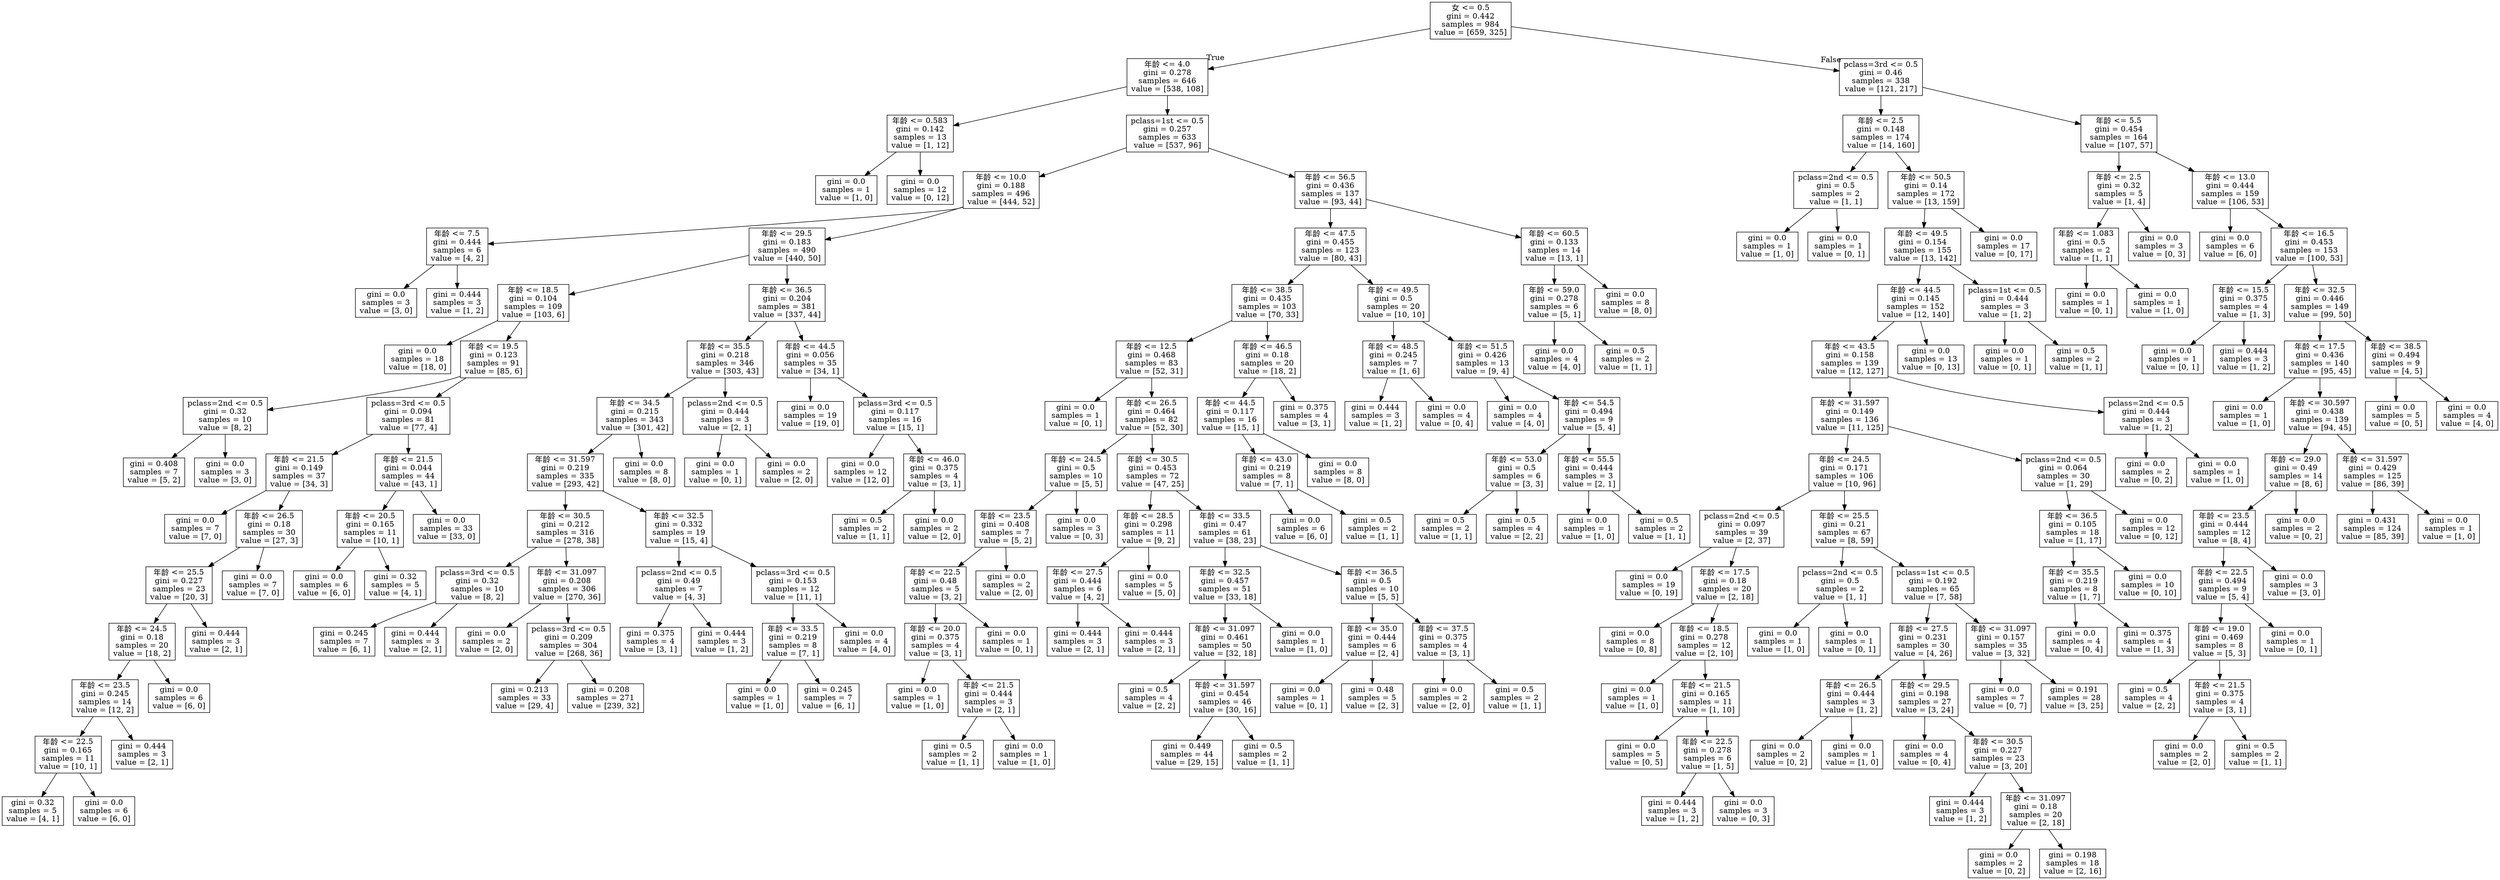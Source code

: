digraph Tree {
node [shape=box] ;
0 [label="女 <= 0.5\ngini = 0.442\nsamples = 984\nvalue = [659, 325]"] ;
1 [label="年龄 <= 4.0\ngini = 0.278\nsamples = 646\nvalue = [538, 108]"] ;
0 -> 1 [labeldistance=2.5, labelangle=45, headlabel="True"] ;
2 [label="年龄 <= 0.583\ngini = 0.142\nsamples = 13\nvalue = [1, 12]"] ;
1 -> 2 ;
3 [label="gini = 0.0\nsamples = 1\nvalue = [1, 0]"] ;
2 -> 3 ;
4 [label="gini = 0.0\nsamples = 12\nvalue = [0, 12]"] ;
2 -> 4 ;
5 [label="pclass=1st <= 0.5\ngini = 0.257\nsamples = 633\nvalue = [537, 96]"] ;
1 -> 5 ;
6 [label="年龄 <= 10.0\ngini = 0.188\nsamples = 496\nvalue = [444, 52]"] ;
5 -> 6 ;
7 [label="年龄 <= 7.5\ngini = 0.444\nsamples = 6\nvalue = [4, 2]"] ;
6 -> 7 ;
8 [label="gini = 0.0\nsamples = 3\nvalue = [3, 0]"] ;
7 -> 8 ;
9 [label="gini = 0.444\nsamples = 3\nvalue = [1, 2]"] ;
7 -> 9 ;
10 [label="年龄 <= 29.5\ngini = 0.183\nsamples = 490\nvalue = [440, 50]"] ;
6 -> 10 ;
11 [label="年龄 <= 18.5\ngini = 0.104\nsamples = 109\nvalue = [103, 6]"] ;
10 -> 11 ;
12 [label="gini = 0.0\nsamples = 18\nvalue = [18, 0]"] ;
11 -> 12 ;
13 [label="年龄 <= 19.5\ngini = 0.123\nsamples = 91\nvalue = [85, 6]"] ;
11 -> 13 ;
14 [label="pclass=2nd <= 0.5\ngini = 0.32\nsamples = 10\nvalue = [8, 2]"] ;
13 -> 14 ;
15 [label="gini = 0.408\nsamples = 7\nvalue = [5, 2]"] ;
14 -> 15 ;
16 [label="gini = 0.0\nsamples = 3\nvalue = [3, 0]"] ;
14 -> 16 ;
17 [label="pclass=3rd <= 0.5\ngini = 0.094\nsamples = 81\nvalue = [77, 4]"] ;
13 -> 17 ;
18 [label="年龄 <= 21.5\ngini = 0.149\nsamples = 37\nvalue = [34, 3]"] ;
17 -> 18 ;
19 [label="gini = 0.0\nsamples = 7\nvalue = [7, 0]"] ;
18 -> 19 ;
20 [label="年龄 <= 26.5\ngini = 0.18\nsamples = 30\nvalue = [27, 3]"] ;
18 -> 20 ;
21 [label="年龄 <= 25.5\ngini = 0.227\nsamples = 23\nvalue = [20, 3]"] ;
20 -> 21 ;
22 [label="年龄 <= 24.5\ngini = 0.18\nsamples = 20\nvalue = [18, 2]"] ;
21 -> 22 ;
23 [label="年龄 <= 23.5\ngini = 0.245\nsamples = 14\nvalue = [12, 2]"] ;
22 -> 23 ;
24 [label="年龄 <= 22.5\ngini = 0.165\nsamples = 11\nvalue = [10, 1]"] ;
23 -> 24 ;
25 [label="gini = 0.32\nsamples = 5\nvalue = [4, 1]"] ;
24 -> 25 ;
26 [label="gini = 0.0\nsamples = 6\nvalue = [6, 0]"] ;
24 -> 26 ;
27 [label="gini = 0.444\nsamples = 3\nvalue = [2, 1]"] ;
23 -> 27 ;
28 [label="gini = 0.0\nsamples = 6\nvalue = [6, 0]"] ;
22 -> 28 ;
29 [label="gini = 0.444\nsamples = 3\nvalue = [2, 1]"] ;
21 -> 29 ;
30 [label="gini = 0.0\nsamples = 7\nvalue = [7, 0]"] ;
20 -> 30 ;
31 [label="年龄 <= 21.5\ngini = 0.044\nsamples = 44\nvalue = [43, 1]"] ;
17 -> 31 ;
32 [label="年龄 <= 20.5\ngini = 0.165\nsamples = 11\nvalue = [10, 1]"] ;
31 -> 32 ;
33 [label="gini = 0.0\nsamples = 6\nvalue = [6, 0]"] ;
32 -> 33 ;
34 [label="gini = 0.32\nsamples = 5\nvalue = [4, 1]"] ;
32 -> 34 ;
35 [label="gini = 0.0\nsamples = 33\nvalue = [33, 0]"] ;
31 -> 35 ;
36 [label="年龄 <= 36.5\ngini = 0.204\nsamples = 381\nvalue = [337, 44]"] ;
10 -> 36 ;
37 [label="年龄 <= 35.5\ngini = 0.218\nsamples = 346\nvalue = [303, 43]"] ;
36 -> 37 ;
38 [label="年龄 <= 34.5\ngini = 0.215\nsamples = 343\nvalue = [301, 42]"] ;
37 -> 38 ;
39 [label="年龄 <= 31.597\ngini = 0.219\nsamples = 335\nvalue = [293, 42]"] ;
38 -> 39 ;
40 [label="年龄 <= 30.5\ngini = 0.212\nsamples = 316\nvalue = [278, 38]"] ;
39 -> 40 ;
41 [label="pclass=3rd <= 0.5\ngini = 0.32\nsamples = 10\nvalue = [8, 2]"] ;
40 -> 41 ;
42 [label="gini = 0.245\nsamples = 7\nvalue = [6, 1]"] ;
41 -> 42 ;
43 [label="gini = 0.444\nsamples = 3\nvalue = [2, 1]"] ;
41 -> 43 ;
44 [label="年龄 <= 31.097\ngini = 0.208\nsamples = 306\nvalue = [270, 36]"] ;
40 -> 44 ;
45 [label="gini = 0.0\nsamples = 2\nvalue = [2, 0]"] ;
44 -> 45 ;
46 [label="pclass=3rd <= 0.5\ngini = 0.209\nsamples = 304\nvalue = [268, 36]"] ;
44 -> 46 ;
47 [label="gini = 0.213\nsamples = 33\nvalue = [29, 4]"] ;
46 -> 47 ;
48 [label="gini = 0.208\nsamples = 271\nvalue = [239, 32]"] ;
46 -> 48 ;
49 [label="年龄 <= 32.5\ngini = 0.332\nsamples = 19\nvalue = [15, 4]"] ;
39 -> 49 ;
50 [label="pclass=2nd <= 0.5\ngini = 0.49\nsamples = 7\nvalue = [4, 3]"] ;
49 -> 50 ;
51 [label="gini = 0.375\nsamples = 4\nvalue = [3, 1]"] ;
50 -> 51 ;
52 [label="gini = 0.444\nsamples = 3\nvalue = [1, 2]"] ;
50 -> 52 ;
53 [label="pclass=3rd <= 0.5\ngini = 0.153\nsamples = 12\nvalue = [11, 1]"] ;
49 -> 53 ;
54 [label="年龄 <= 33.5\ngini = 0.219\nsamples = 8\nvalue = [7, 1]"] ;
53 -> 54 ;
55 [label="gini = 0.0\nsamples = 1\nvalue = [1, 0]"] ;
54 -> 55 ;
56 [label="gini = 0.245\nsamples = 7\nvalue = [6, 1]"] ;
54 -> 56 ;
57 [label="gini = 0.0\nsamples = 4\nvalue = [4, 0]"] ;
53 -> 57 ;
58 [label="gini = 0.0\nsamples = 8\nvalue = [8, 0]"] ;
38 -> 58 ;
59 [label="pclass=2nd <= 0.5\ngini = 0.444\nsamples = 3\nvalue = [2, 1]"] ;
37 -> 59 ;
60 [label="gini = 0.0\nsamples = 1\nvalue = [0, 1]"] ;
59 -> 60 ;
61 [label="gini = 0.0\nsamples = 2\nvalue = [2, 0]"] ;
59 -> 61 ;
62 [label="年龄 <= 44.5\ngini = 0.056\nsamples = 35\nvalue = [34, 1]"] ;
36 -> 62 ;
63 [label="gini = 0.0\nsamples = 19\nvalue = [19, 0]"] ;
62 -> 63 ;
64 [label="pclass=3rd <= 0.5\ngini = 0.117\nsamples = 16\nvalue = [15, 1]"] ;
62 -> 64 ;
65 [label="gini = 0.0\nsamples = 12\nvalue = [12, 0]"] ;
64 -> 65 ;
66 [label="年龄 <= 46.0\ngini = 0.375\nsamples = 4\nvalue = [3, 1]"] ;
64 -> 66 ;
67 [label="gini = 0.5\nsamples = 2\nvalue = [1, 1]"] ;
66 -> 67 ;
68 [label="gini = 0.0\nsamples = 2\nvalue = [2, 0]"] ;
66 -> 68 ;
69 [label="年龄 <= 56.5\ngini = 0.436\nsamples = 137\nvalue = [93, 44]"] ;
5 -> 69 ;
70 [label="年龄 <= 47.5\ngini = 0.455\nsamples = 123\nvalue = [80, 43]"] ;
69 -> 70 ;
71 [label="年龄 <= 38.5\ngini = 0.435\nsamples = 103\nvalue = [70, 33]"] ;
70 -> 71 ;
72 [label="年龄 <= 12.5\ngini = 0.468\nsamples = 83\nvalue = [52, 31]"] ;
71 -> 72 ;
73 [label="gini = 0.0\nsamples = 1\nvalue = [0, 1]"] ;
72 -> 73 ;
74 [label="年龄 <= 26.5\ngini = 0.464\nsamples = 82\nvalue = [52, 30]"] ;
72 -> 74 ;
75 [label="年龄 <= 24.5\ngini = 0.5\nsamples = 10\nvalue = [5, 5]"] ;
74 -> 75 ;
76 [label="年龄 <= 23.5\ngini = 0.408\nsamples = 7\nvalue = [5, 2]"] ;
75 -> 76 ;
77 [label="年龄 <= 22.5\ngini = 0.48\nsamples = 5\nvalue = [3, 2]"] ;
76 -> 77 ;
78 [label="年龄 <= 20.0\ngini = 0.375\nsamples = 4\nvalue = [3, 1]"] ;
77 -> 78 ;
79 [label="gini = 0.0\nsamples = 1\nvalue = [1, 0]"] ;
78 -> 79 ;
80 [label="年龄 <= 21.5\ngini = 0.444\nsamples = 3\nvalue = [2, 1]"] ;
78 -> 80 ;
81 [label="gini = 0.5\nsamples = 2\nvalue = [1, 1]"] ;
80 -> 81 ;
82 [label="gini = 0.0\nsamples = 1\nvalue = [1, 0]"] ;
80 -> 82 ;
83 [label="gini = 0.0\nsamples = 1\nvalue = [0, 1]"] ;
77 -> 83 ;
84 [label="gini = 0.0\nsamples = 2\nvalue = [2, 0]"] ;
76 -> 84 ;
85 [label="gini = 0.0\nsamples = 3\nvalue = [0, 3]"] ;
75 -> 85 ;
86 [label="年龄 <= 30.5\ngini = 0.453\nsamples = 72\nvalue = [47, 25]"] ;
74 -> 86 ;
87 [label="年龄 <= 28.5\ngini = 0.298\nsamples = 11\nvalue = [9, 2]"] ;
86 -> 87 ;
88 [label="年龄 <= 27.5\ngini = 0.444\nsamples = 6\nvalue = [4, 2]"] ;
87 -> 88 ;
89 [label="gini = 0.444\nsamples = 3\nvalue = [2, 1]"] ;
88 -> 89 ;
90 [label="gini = 0.444\nsamples = 3\nvalue = [2, 1]"] ;
88 -> 90 ;
91 [label="gini = 0.0\nsamples = 5\nvalue = [5, 0]"] ;
87 -> 91 ;
92 [label="年龄 <= 33.5\ngini = 0.47\nsamples = 61\nvalue = [38, 23]"] ;
86 -> 92 ;
93 [label="年龄 <= 32.5\ngini = 0.457\nsamples = 51\nvalue = [33, 18]"] ;
92 -> 93 ;
94 [label="年龄 <= 31.097\ngini = 0.461\nsamples = 50\nvalue = [32, 18]"] ;
93 -> 94 ;
95 [label="gini = 0.5\nsamples = 4\nvalue = [2, 2]"] ;
94 -> 95 ;
96 [label="年龄 <= 31.597\ngini = 0.454\nsamples = 46\nvalue = [30, 16]"] ;
94 -> 96 ;
97 [label="gini = 0.449\nsamples = 44\nvalue = [29, 15]"] ;
96 -> 97 ;
98 [label="gini = 0.5\nsamples = 2\nvalue = [1, 1]"] ;
96 -> 98 ;
99 [label="gini = 0.0\nsamples = 1\nvalue = [1, 0]"] ;
93 -> 99 ;
100 [label="年龄 <= 36.5\ngini = 0.5\nsamples = 10\nvalue = [5, 5]"] ;
92 -> 100 ;
101 [label="年龄 <= 35.0\ngini = 0.444\nsamples = 6\nvalue = [2, 4]"] ;
100 -> 101 ;
102 [label="gini = 0.0\nsamples = 1\nvalue = [0, 1]"] ;
101 -> 102 ;
103 [label="gini = 0.48\nsamples = 5\nvalue = [2, 3]"] ;
101 -> 103 ;
104 [label="年龄 <= 37.5\ngini = 0.375\nsamples = 4\nvalue = [3, 1]"] ;
100 -> 104 ;
105 [label="gini = 0.0\nsamples = 2\nvalue = [2, 0]"] ;
104 -> 105 ;
106 [label="gini = 0.5\nsamples = 2\nvalue = [1, 1]"] ;
104 -> 106 ;
107 [label="年龄 <= 46.5\ngini = 0.18\nsamples = 20\nvalue = [18, 2]"] ;
71 -> 107 ;
108 [label="年龄 <= 44.5\ngini = 0.117\nsamples = 16\nvalue = [15, 1]"] ;
107 -> 108 ;
109 [label="年龄 <= 43.0\ngini = 0.219\nsamples = 8\nvalue = [7, 1]"] ;
108 -> 109 ;
110 [label="gini = 0.0\nsamples = 6\nvalue = [6, 0]"] ;
109 -> 110 ;
111 [label="gini = 0.5\nsamples = 2\nvalue = [1, 1]"] ;
109 -> 111 ;
112 [label="gini = 0.0\nsamples = 8\nvalue = [8, 0]"] ;
108 -> 112 ;
113 [label="gini = 0.375\nsamples = 4\nvalue = [3, 1]"] ;
107 -> 113 ;
114 [label="年龄 <= 49.5\ngini = 0.5\nsamples = 20\nvalue = [10, 10]"] ;
70 -> 114 ;
115 [label="年龄 <= 48.5\ngini = 0.245\nsamples = 7\nvalue = [1, 6]"] ;
114 -> 115 ;
116 [label="gini = 0.444\nsamples = 3\nvalue = [1, 2]"] ;
115 -> 116 ;
117 [label="gini = 0.0\nsamples = 4\nvalue = [0, 4]"] ;
115 -> 117 ;
118 [label="年龄 <= 51.5\ngini = 0.426\nsamples = 13\nvalue = [9, 4]"] ;
114 -> 118 ;
119 [label="gini = 0.0\nsamples = 4\nvalue = [4, 0]"] ;
118 -> 119 ;
120 [label="年龄 <= 54.5\ngini = 0.494\nsamples = 9\nvalue = [5, 4]"] ;
118 -> 120 ;
121 [label="年龄 <= 53.0\ngini = 0.5\nsamples = 6\nvalue = [3, 3]"] ;
120 -> 121 ;
122 [label="gini = 0.5\nsamples = 2\nvalue = [1, 1]"] ;
121 -> 122 ;
123 [label="gini = 0.5\nsamples = 4\nvalue = [2, 2]"] ;
121 -> 123 ;
124 [label="年龄 <= 55.5\ngini = 0.444\nsamples = 3\nvalue = [2, 1]"] ;
120 -> 124 ;
125 [label="gini = 0.0\nsamples = 1\nvalue = [1, 0]"] ;
124 -> 125 ;
126 [label="gini = 0.5\nsamples = 2\nvalue = [1, 1]"] ;
124 -> 126 ;
127 [label="年龄 <= 60.5\ngini = 0.133\nsamples = 14\nvalue = [13, 1]"] ;
69 -> 127 ;
128 [label="年龄 <= 59.0\ngini = 0.278\nsamples = 6\nvalue = [5, 1]"] ;
127 -> 128 ;
129 [label="gini = 0.0\nsamples = 4\nvalue = [4, 0]"] ;
128 -> 129 ;
130 [label="gini = 0.5\nsamples = 2\nvalue = [1, 1]"] ;
128 -> 130 ;
131 [label="gini = 0.0\nsamples = 8\nvalue = [8, 0]"] ;
127 -> 131 ;
132 [label="pclass=3rd <= 0.5\ngini = 0.46\nsamples = 338\nvalue = [121, 217]"] ;
0 -> 132 [labeldistance=2.5, labelangle=-45, headlabel="False"] ;
133 [label="年龄 <= 2.5\ngini = 0.148\nsamples = 174\nvalue = [14, 160]"] ;
132 -> 133 ;
134 [label="pclass=2nd <= 0.5\ngini = 0.5\nsamples = 2\nvalue = [1, 1]"] ;
133 -> 134 ;
135 [label="gini = 0.0\nsamples = 1\nvalue = [1, 0]"] ;
134 -> 135 ;
136 [label="gini = 0.0\nsamples = 1\nvalue = [0, 1]"] ;
134 -> 136 ;
137 [label="年龄 <= 50.5\ngini = 0.14\nsamples = 172\nvalue = [13, 159]"] ;
133 -> 137 ;
138 [label="年龄 <= 49.5\ngini = 0.154\nsamples = 155\nvalue = [13, 142]"] ;
137 -> 138 ;
139 [label="年龄 <= 44.5\ngini = 0.145\nsamples = 152\nvalue = [12, 140]"] ;
138 -> 139 ;
140 [label="年龄 <= 43.5\ngini = 0.158\nsamples = 139\nvalue = [12, 127]"] ;
139 -> 140 ;
141 [label="年龄 <= 31.597\ngini = 0.149\nsamples = 136\nvalue = [11, 125]"] ;
140 -> 141 ;
142 [label="年龄 <= 24.5\ngini = 0.171\nsamples = 106\nvalue = [10, 96]"] ;
141 -> 142 ;
143 [label="pclass=2nd <= 0.5\ngini = 0.097\nsamples = 39\nvalue = [2, 37]"] ;
142 -> 143 ;
144 [label="gini = 0.0\nsamples = 19\nvalue = [0, 19]"] ;
143 -> 144 ;
145 [label="年龄 <= 17.5\ngini = 0.18\nsamples = 20\nvalue = [2, 18]"] ;
143 -> 145 ;
146 [label="gini = 0.0\nsamples = 8\nvalue = [0, 8]"] ;
145 -> 146 ;
147 [label="年龄 <= 18.5\ngini = 0.278\nsamples = 12\nvalue = [2, 10]"] ;
145 -> 147 ;
148 [label="gini = 0.0\nsamples = 1\nvalue = [1, 0]"] ;
147 -> 148 ;
149 [label="年龄 <= 21.5\ngini = 0.165\nsamples = 11\nvalue = [1, 10]"] ;
147 -> 149 ;
150 [label="gini = 0.0\nsamples = 5\nvalue = [0, 5]"] ;
149 -> 150 ;
151 [label="年龄 <= 22.5\ngini = 0.278\nsamples = 6\nvalue = [1, 5]"] ;
149 -> 151 ;
152 [label="gini = 0.444\nsamples = 3\nvalue = [1, 2]"] ;
151 -> 152 ;
153 [label="gini = 0.0\nsamples = 3\nvalue = [0, 3]"] ;
151 -> 153 ;
154 [label="年龄 <= 25.5\ngini = 0.21\nsamples = 67\nvalue = [8, 59]"] ;
142 -> 154 ;
155 [label="pclass=2nd <= 0.5\ngini = 0.5\nsamples = 2\nvalue = [1, 1]"] ;
154 -> 155 ;
156 [label="gini = 0.0\nsamples = 1\nvalue = [1, 0]"] ;
155 -> 156 ;
157 [label="gini = 0.0\nsamples = 1\nvalue = [0, 1]"] ;
155 -> 157 ;
158 [label="pclass=1st <= 0.5\ngini = 0.192\nsamples = 65\nvalue = [7, 58]"] ;
154 -> 158 ;
159 [label="年龄 <= 27.5\ngini = 0.231\nsamples = 30\nvalue = [4, 26]"] ;
158 -> 159 ;
160 [label="年龄 <= 26.5\ngini = 0.444\nsamples = 3\nvalue = [1, 2]"] ;
159 -> 160 ;
161 [label="gini = 0.0\nsamples = 2\nvalue = [0, 2]"] ;
160 -> 161 ;
162 [label="gini = 0.0\nsamples = 1\nvalue = [1, 0]"] ;
160 -> 162 ;
163 [label="年龄 <= 29.5\ngini = 0.198\nsamples = 27\nvalue = [3, 24]"] ;
159 -> 163 ;
164 [label="gini = 0.0\nsamples = 4\nvalue = [0, 4]"] ;
163 -> 164 ;
165 [label="年龄 <= 30.5\ngini = 0.227\nsamples = 23\nvalue = [3, 20]"] ;
163 -> 165 ;
166 [label="gini = 0.444\nsamples = 3\nvalue = [1, 2]"] ;
165 -> 166 ;
167 [label="年龄 <= 31.097\ngini = 0.18\nsamples = 20\nvalue = [2, 18]"] ;
165 -> 167 ;
168 [label="gini = 0.0\nsamples = 2\nvalue = [0, 2]"] ;
167 -> 168 ;
169 [label="gini = 0.198\nsamples = 18\nvalue = [2, 16]"] ;
167 -> 169 ;
170 [label="年龄 <= 31.097\ngini = 0.157\nsamples = 35\nvalue = [3, 32]"] ;
158 -> 170 ;
171 [label="gini = 0.0\nsamples = 7\nvalue = [0, 7]"] ;
170 -> 171 ;
172 [label="gini = 0.191\nsamples = 28\nvalue = [3, 25]"] ;
170 -> 172 ;
173 [label="pclass=2nd <= 0.5\ngini = 0.064\nsamples = 30\nvalue = [1, 29]"] ;
141 -> 173 ;
174 [label="年龄 <= 36.5\ngini = 0.105\nsamples = 18\nvalue = [1, 17]"] ;
173 -> 174 ;
175 [label="年龄 <= 35.5\ngini = 0.219\nsamples = 8\nvalue = [1, 7]"] ;
174 -> 175 ;
176 [label="gini = 0.0\nsamples = 4\nvalue = [0, 4]"] ;
175 -> 176 ;
177 [label="gini = 0.375\nsamples = 4\nvalue = [1, 3]"] ;
175 -> 177 ;
178 [label="gini = 0.0\nsamples = 10\nvalue = [0, 10]"] ;
174 -> 178 ;
179 [label="gini = 0.0\nsamples = 12\nvalue = [0, 12]"] ;
173 -> 179 ;
180 [label="pclass=2nd <= 0.5\ngini = 0.444\nsamples = 3\nvalue = [1, 2]"] ;
140 -> 180 ;
181 [label="gini = 0.0\nsamples = 2\nvalue = [0, 2]"] ;
180 -> 181 ;
182 [label="gini = 0.0\nsamples = 1\nvalue = [1, 0]"] ;
180 -> 182 ;
183 [label="gini = 0.0\nsamples = 13\nvalue = [0, 13]"] ;
139 -> 183 ;
184 [label="pclass=1st <= 0.5\ngini = 0.444\nsamples = 3\nvalue = [1, 2]"] ;
138 -> 184 ;
185 [label="gini = 0.0\nsamples = 1\nvalue = [0, 1]"] ;
184 -> 185 ;
186 [label="gini = 0.5\nsamples = 2\nvalue = [1, 1]"] ;
184 -> 186 ;
187 [label="gini = 0.0\nsamples = 17\nvalue = [0, 17]"] ;
137 -> 187 ;
188 [label="年龄 <= 5.5\ngini = 0.454\nsamples = 164\nvalue = [107, 57]"] ;
132 -> 188 ;
189 [label="年龄 <= 2.5\ngini = 0.32\nsamples = 5\nvalue = [1, 4]"] ;
188 -> 189 ;
190 [label="年龄 <= 1.083\ngini = 0.5\nsamples = 2\nvalue = [1, 1]"] ;
189 -> 190 ;
191 [label="gini = 0.0\nsamples = 1\nvalue = [0, 1]"] ;
190 -> 191 ;
192 [label="gini = 0.0\nsamples = 1\nvalue = [1, 0]"] ;
190 -> 192 ;
193 [label="gini = 0.0\nsamples = 3\nvalue = [0, 3]"] ;
189 -> 193 ;
194 [label="年龄 <= 13.0\ngini = 0.444\nsamples = 159\nvalue = [106, 53]"] ;
188 -> 194 ;
195 [label="gini = 0.0\nsamples = 6\nvalue = [6, 0]"] ;
194 -> 195 ;
196 [label="年龄 <= 16.5\ngini = 0.453\nsamples = 153\nvalue = [100, 53]"] ;
194 -> 196 ;
197 [label="年龄 <= 15.5\ngini = 0.375\nsamples = 4\nvalue = [1, 3]"] ;
196 -> 197 ;
198 [label="gini = 0.0\nsamples = 1\nvalue = [0, 1]"] ;
197 -> 198 ;
199 [label="gini = 0.444\nsamples = 3\nvalue = [1, 2]"] ;
197 -> 199 ;
200 [label="年龄 <= 32.5\ngini = 0.446\nsamples = 149\nvalue = [99, 50]"] ;
196 -> 200 ;
201 [label="年龄 <= 17.5\ngini = 0.436\nsamples = 140\nvalue = [95, 45]"] ;
200 -> 201 ;
202 [label="gini = 0.0\nsamples = 1\nvalue = [1, 0]"] ;
201 -> 202 ;
203 [label="年龄 <= 30.597\ngini = 0.438\nsamples = 139\nvalue = [94, 45]"] ;
201 -> 203 ;
204 [label="年龄 <= 29.0\ngini = 0.49\nsamples = 14\nvalue = [8, 6]"] ;
203 -> 204 ;
205 [label="年龄 <= 23.5\ngini = 0.444\nsamples = 12\nvalue = [8, 4]"] ;
204 -> 205 ;
206 [label="年龄 <= 22.5\ngini = 0.494\nsamples = 9\nvalue = [5, 4]"] ;
205 -> 206 ;
207 [label="年龄 <= 19.0\ngini = 0.469\nsamples = 8\nvalue = [5, 3]"] ;
206 -> 207 ;
208 [label="gini = 0.5\nsamples = 4\nvalue = [2, 2]"] ;
207 -> 208 ;
209 [label="年龄 <= 21.5\ngini = 0.375\nsamples = 4\nvalue = [3, 1]"] ;
207 -> 209 ;
210 [label="gini = 0.0\nsamples = 2\nvalue = [2, 0]"] ;
209 -> 210 ;
211 [label="gini = 0.5\nsamples = 2\nvalue = [1, 1]"] ;
209 -> 211 ;
212 [label="gini = 0.0\nsamples = 1\nvalue = [0, 1]"] ;
206 -> 212 ;
213 [label="gini = 0.0\nsamples = 3\nvalue = [3, 0]"] ;
205 -> 213 ;
214 [label="gini = 0.0\nsamples = 2\nvalue = [0, 2]"] ;
204 -> 214 ;
215 [label="年龄 <= 31.597\ngini = 0.429\nsamples = 125\nvalue = [86, 39]"] ;
203 -> 215 ;
216 [label="gini = 0.431\nsamples = 124\nvalue = [85, 39]"] ;
215 -> 216 ;
217 [label="gini = 0.0\nsamples = 1\nvalue = [1, 0]"] ;
215 -> 217 ;
218 [label="年龄 <= 38.5\ngini = 0.494\nsamples = 9\nvalue = [4, 5]"] ;
200 -> 218 ;
219 [label="gini = 0.0\nsamples = 5\nvalue = [0, 5]"] ;
218 -> 219 ;
220 [label="gini = 0.0\nsamples = 4\nvalue = [4, 0]"] ;
218 -> 220 ;
}